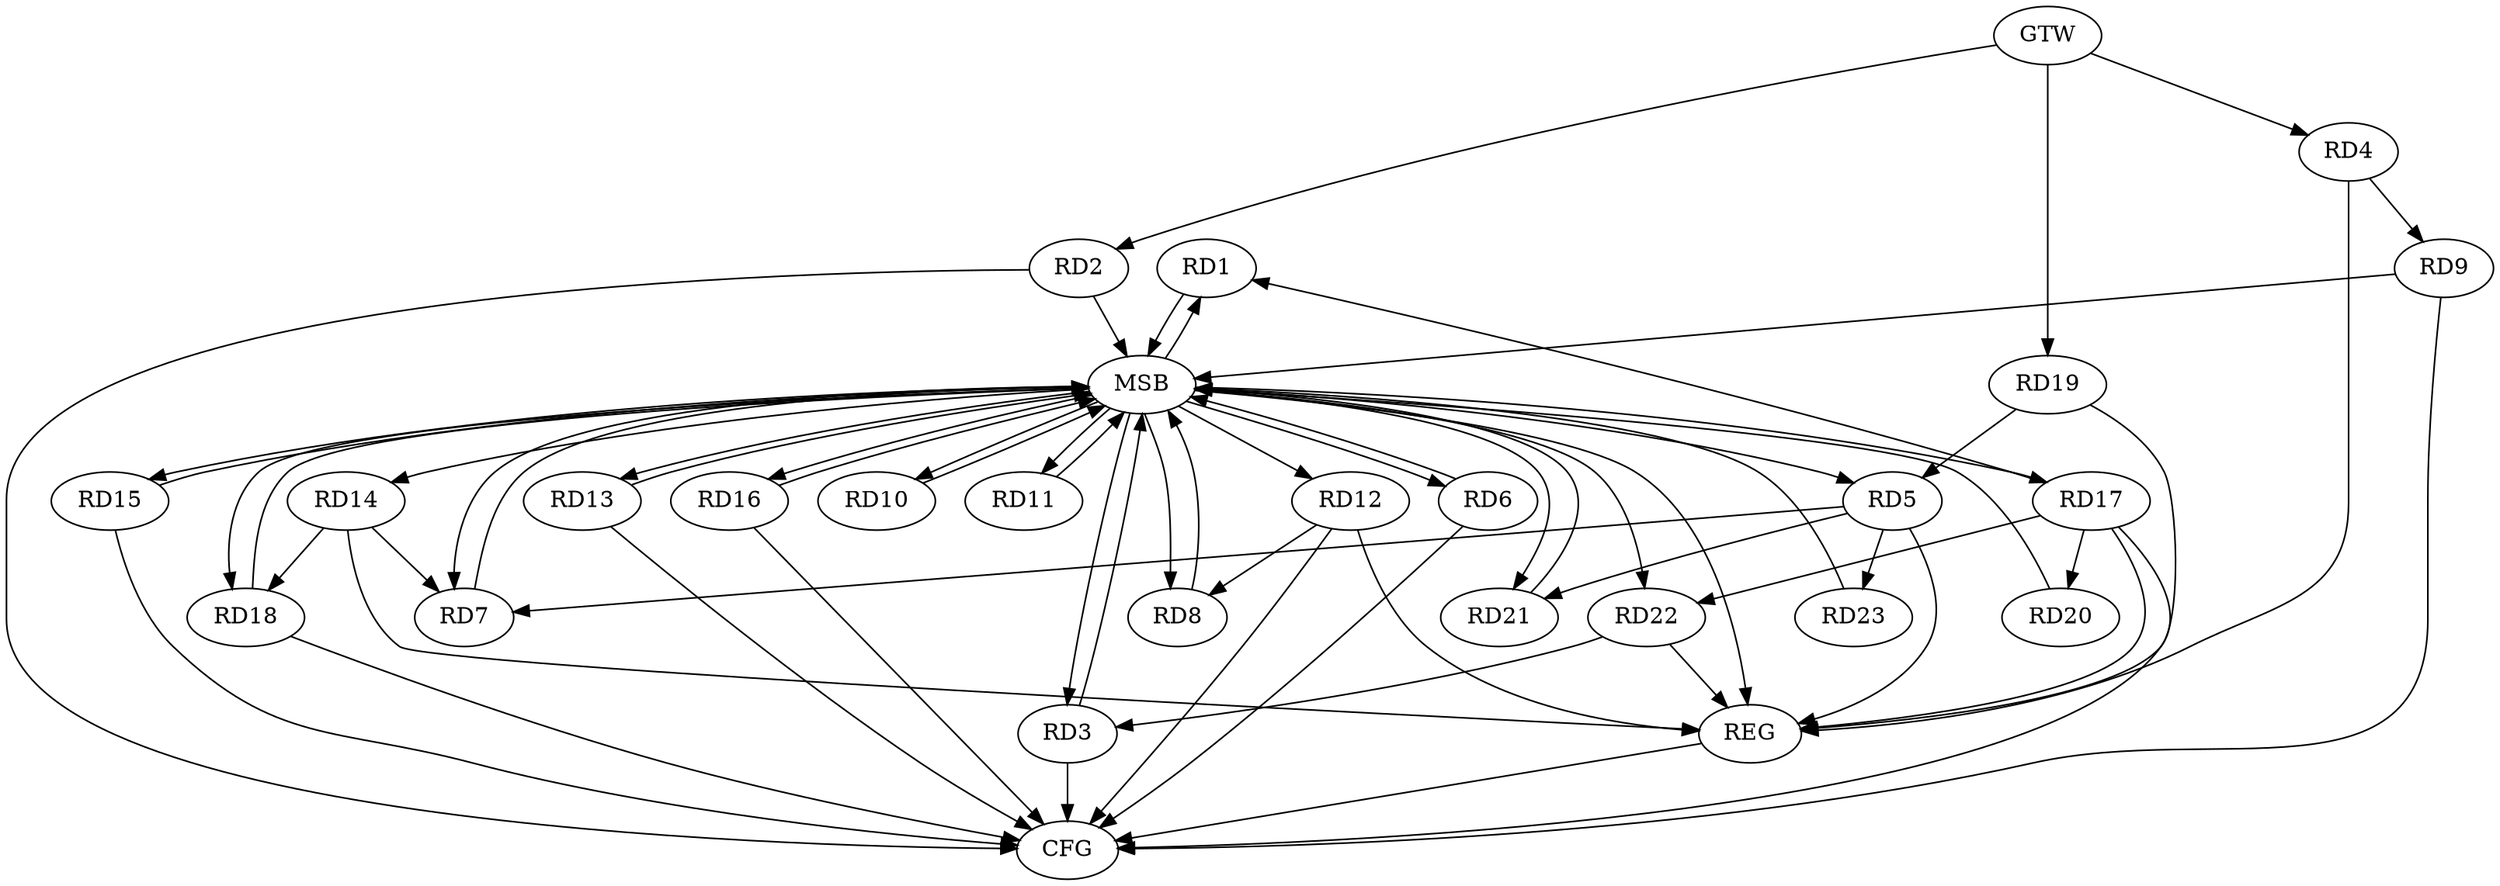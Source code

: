 strict digraph G {
  RD1 [ label="RD1" ];
  RD2 [ label="RD2" ];
  RD3 [ label="RD3" ];
  RD4 [ label="RD4" ];
  RD5 [ label="RD5" ];
  RD6 [ label="RD6" ];
  RD7 [ label="RD7" ];
  RD8 [ label="RD8" ];
  RD9 [ label="RD9" ];
  RD10 [ label="RD10" ];
  RD11 [ label="RD11" ];
  RD12 [ label="RD12" ];
  RD13 [ label="RD13" ];
  RD14 [ label="RD14" ];
  RD15 [ label="RD15" ];
  RD16 [ label="RD16" ];
  RD17 [ label="RD17" ];
  RD18 [ label="RD18" ];
  RD19 [ label="RD19" ];
  RD20 [ label="RD20" ];
  RD21 [ label="RD21" ];
  RD22 [ label="RD22" ];
  RD23 [ label="RD23" ];
  GTW [ label="GTW" ];
  REG [ label="REG" ];
  MSB [ label="MSB" ];
  CFG [ label="CFG" ];
  RD17 -> RD1;
  RD22 -> RD3;
  RD4 -> RD9;
  RD5 -> RD7;
  RD19 -> RD5;
  RD5 -> RD21;
  RD5 -> RD23;
  RD14 -> RD7;
  RD12 -> RD8;
  RD14 -> RD18;
  RD17 -> RD20;
  RD17 -> RD22;
  GTW -> RD2;
  GTW -> RD4;
  GTW -> RD19;
  RD4 -> REG;
  RD5 -> REG;
  RD12 -> REG;
  RD14 -> REG;
  RD17 -> REG;
  RD19 -> REG;
  RD22 -> REG;
  RD1 -> MSB;
  MSB -> RD5;
  MSB -> RD7;
  MSB -> RD21;
  MSB -> REG;
  RD2 -> MSB;
  RD3 -> MSB;
  MSB -> RD14;
  RD6 -> MSB;
  MSB -> RD3;
  MSB -> RD13;
  RD7 -> MSB;
  MSB -> RD11;
  RD8 -> MSB;
  RD9 -> MSB;
  MSB -> RD10;
  MSB -> RD16;
  MSB -> RD18;
  RD10 -> MSB;
  MSB -> RD15;
  MSB -> RD22;
  RD11 -> MSB;
  RD13 -> MSB;
  MSB -> RD1;
  MSB -> RD8;
  RD15 -> MSB;
  MSB -> RD12;
  RD16 -> MSB;
  MSB -> RD6;
  RD18 -> MSB;
  MSB -> RD17;
  RD20 -> MSB;
  RD21 -> MSB;
  RD23 -> MSB;
  RD6 -> CFG;
  RD12 -> CFG;
  RD2 -> CFG;
  RD15 -> CFG;
  RD17 -> CFG;
  RD18 -> CFG;
  RD3 -> CFG;
  RD16 -> CFG;
  RD13 -> CFG;
  RD9 -> CFG;
  REG -> CFG;
}

